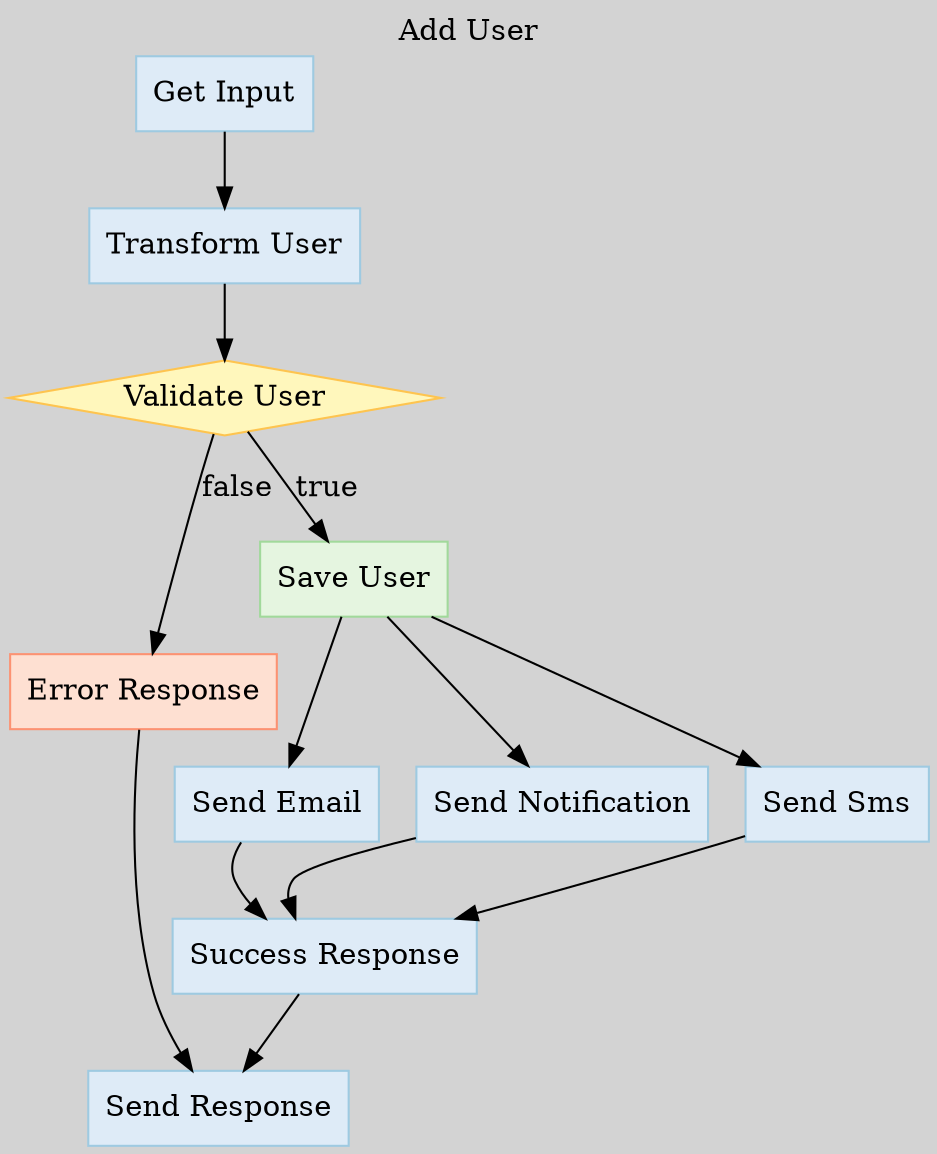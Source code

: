 strict digraph {

	bgcolor="lightgrey";

	label="Add User";

	labelloc="t";


	"Send Email" [ color="2", colorscheme="blues3", fillcolor="1", shape="rectangle", style="filled",  weight=0 ];

	"Send Email" -> "Success Response" [  weight=0 ];

	"Send Response" [ color="2", colorscheme="blues3", fillcolor="1", shape="rectangle", style="filled",  weight=0 ];

	"Validate User" [ color="2", colorscheme="ylorbr3", fillcolor="1", shape="diamond", style="filled",  weight=0 ];

	"Validate User" -> "Error Response" [ label="false",  weight=0 ];

	"Validate User" -> "Save User" [ label="true",  weight=0 ];

	"Error Response" [ color="2", colorscheme="reds3", fillcolor="1", shape="rectangle", style="filled",  weight=0 ];

	"Error Response" -> "Send Response" [  weight=0 ];

	"Get Input" [ color="2", colorscheme="blues3", fillcolor="1", shape="rectangle", style="filled",  weight=0 ];

	"Get Input" -> "Transform User" [  weight=0 ];

	"Send Notification" [ color="2", colorscheme="blues3", fillcolor="1", shape="rectangle", style="filled",  weight=0 ];

	"Send Notification" -> "Success Response" [  weight=0 ];

	"Send Sms" [ color="2", colorscheme="blues3", fillcolor="1", shape="rectangle", style="filled",  weight=0 ];

	"Send Sms" -> "Success Response" [  weight=0 ];

	"Transform User" [ color="2", colorscheme="blues3", fillcolor="1", shape="rectangle", style="filled",  weight=0 ];

	"Transform User" -> "Validate User" [  weight=0 ];

	"Save User" [ color="2", colorscheme="greens3", fillcolor="1", shape="rectangle", style="filled",  weight=0 ];

	"Save User" -> "Send Sms" [  weight=0 ];

	"Save User" -> "Send Notification" [  weight=0 ];

	"Save User" -> "Send Email" [  weight=0 ];

	"Success Response" [ color="2", colorscheme="blues3", fillcolor="1", shape="rectangle", style="filled",  weight=0 ];

	"Success Response" -> "Send Response" [  weight=0 ];

}

